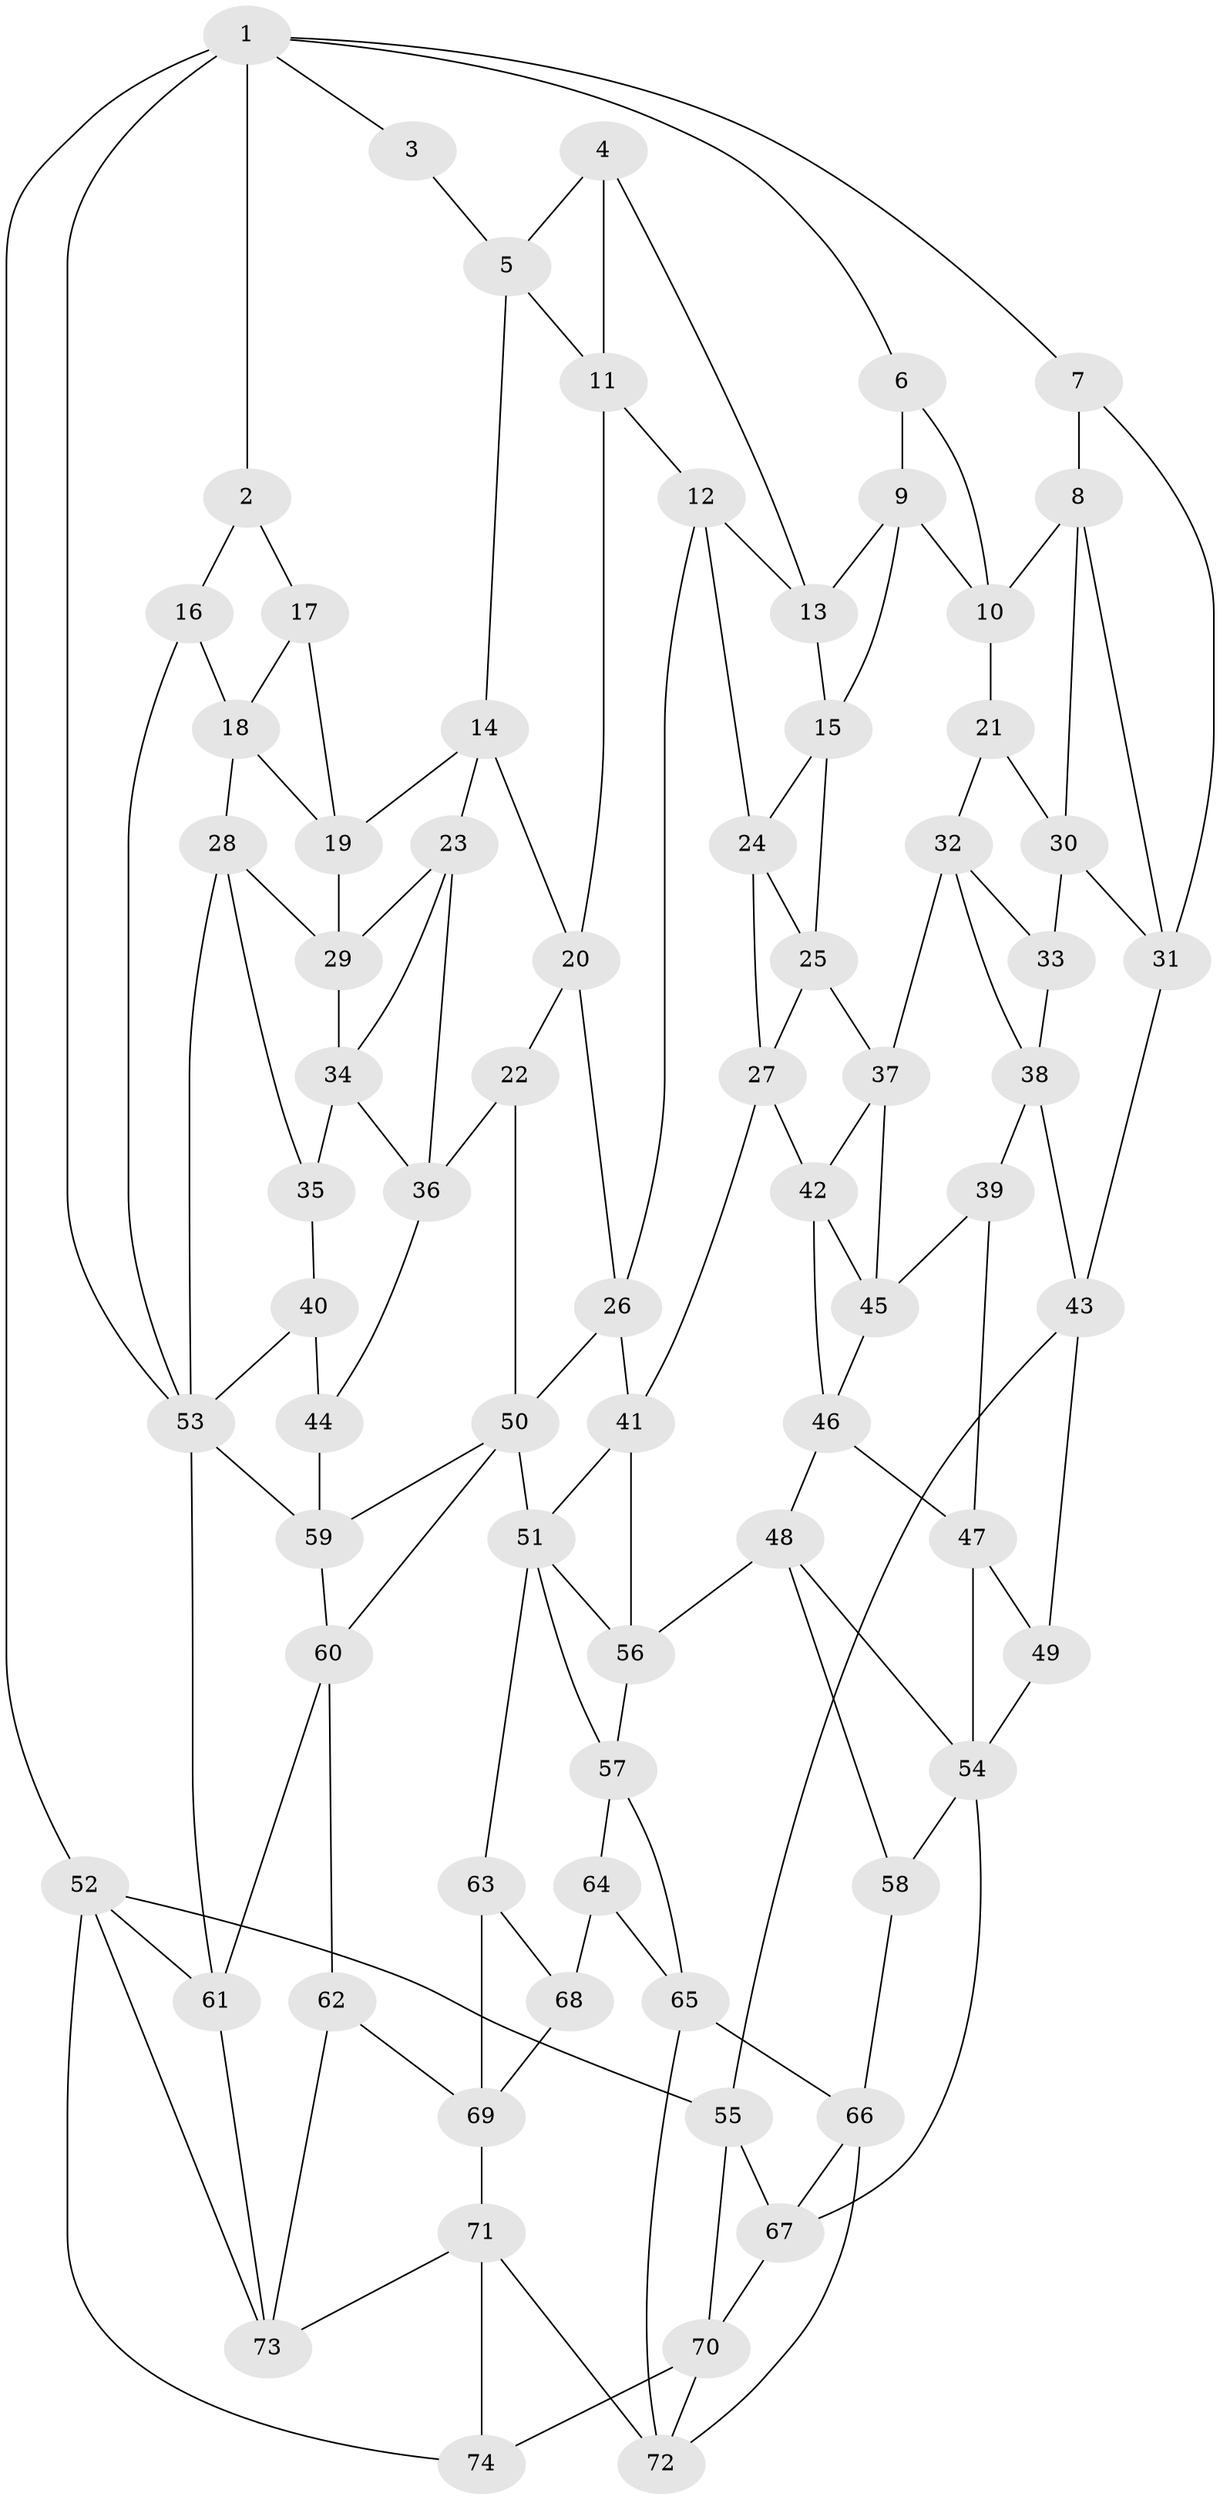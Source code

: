 // original degree distribution, {3: 0.04054054054054054, 6: 0.23648648648648649, 4: 0.19594594594594594, 5: 0.527027027027027}
// Generated by graph-tools (version 1.1) at 2025/27/03/09/25 03:27:12]
// undirected, 74 vertices, 141 edges
graph export_dot {
graph [start="1"]
  node [color=gray90,style=filled];
  1;
  2;
  3;
  4;
  5;
  6;
  7;
  8;
  9;
  10;
  11;
  12;
  13;
  14;
  15;
  16;
  17;
  18;
  19;
  20;
  21;
  22;
  23;
  24;
  25;
  26;
  27;
  28;
  29;
  30;
  31;
  32;
  33;
  34;
  35;
  36;
  37;
  38;
  39;
  40;
  41;
  42;
  43;
  44;
  45;
  46;
  47;
  48;
  49;
  50;
  51;
  52;
  53;
  54;
  55;
  56;
  57;
  58;
  59;
  60;
  61;
  62;
  63;
  64;
  65;
  66;
  67;
  68;
  69;
  70;
  71;
  72;
  73;
  74;
  1 -- 2 [weight=1.0];
  1 -- 3 [weight=1.0];
  1 -- 6 [weight=1.0];
  1 -- 7 [weight=1.0];
  1 -- 52 [weight=2.0];
  1 -- 53 [weight=1.0];
  2 -- 16 [weight=1.0];
  2 -- 17 [weight=1.0];
  3 -- 5 [weight=1.0];
  4 -- 5 [weight=1.0];
  4 -- 11 [weight=1.0];
  4 -- 13 [weight=1.0];
  5 -- 11 [weight=1.0];
  5 -- 14 [weight=1.0];
  6 -- 9 [weight=1.0];
  6 -- 10 [weight=1.0];
  7 -- 8 [weight=1.0];
  7 -- 31 [weight=1.0];
  8 -- 10 [weight=1.0];
  8 -- 30 [weight=1.0];
  8 -- 31 [weight=1.0];
  9 -- 10 [weight=1.0];
  9 -- 13 [weight=1.0];
  9 -- 15 [weight=1.0];
  10 -- 21 [weight=1.0];
  11 -- 12 [weight=1.0];
  11 -- 20 [weight=1.0];
  12 -- 13 [weight=1.0];
  12 -- 24 [weight=1.0];
  12 -- 26 [weight=1.0];
  13 -- 15 [weight=1.0];
  14 -- 19 [weight=1.0];
  14 -- 20 [weight=1.0];
  14 -- 23 [weight=1.0];
  15 -- 24 [weight=1.0];
  15 -- 25 [weight=1.0];
  16 -- 18 [weight=1.0];
  16 -- 53 [weight=1.0];
  17 -- 18 [weight=1.0];
  17 -- 19 [weight=1.0];
  18 -- 19 [weight=1.0];
  18 -- 28 [weight=1.0];
  19 -- 29 [weight=1.0];
  20 -- 22 [weight=1.0];
  20 -- 26 [weight=1.0];
  21 -- 30 [weight=1.0];
  21 -- 32 [weight=1.0];
  22 -- 36 [weight=1.0];
  22 -- 50 [weight=1.0];
  23 -- 29 [weight=1.0];
  23 -- 34 [weight=1.0];
  23 -- 36 [weight=1.0];
  24 -- 25 [weight=1.0];
  24 -- 27 [weight=1.0];
  25 -- 27 [weight=1.0];
  25 -- 37 [weight=1.0];
  26 -- 41 [weight=1.0];
  26 -- 50 [weight=1.0];
  27 -- 41 [weight=1.0];
  27 -- 42 [weight=1.0];
  28 -- 29 [weight=1.0];
  28 -- 35 [weight=1.0];
  28 -- 53 [weight=1.0];
  29 -- 34 [weight=1.0];
  30 -- 31 [weight=1.0];
  30 -- 33 [weight=1.0];
  31 -- 43 [weight=1.0];
  32 -- 33 [weight=1.0];
  32 -- 37 [weight=1.0];
  32 -- 38 [weight=1.0];
  33 -- 38 [weight=1.0];
  34 -- 35 [weight=1.0];
  34 -- 36 [weight=1.0];
  35 -- 40 [weight=1.0];
  36 -- 44 [weight=1.0];
  37 -- 42 [weight=1.0];
  37 -- 45 [weight=1.0];
  38 -- 39 [weight=1.0];
  38 -- 43 [weight=1.0];
  39 -- 45 [weight=1.0];
  39 -- 47 [weight=1.0];
  40 -- 44 [weight=2.0];
  40 -- 53 [weight=1.0];
  41 -- 51 [weight=1.0];
  41 -- 56 [weight=1.0];
  42 -- 45 [weight=1.0];
  42 -- 46 [weight=1.0];
  43 -- 49 [weight=1.0];
  43 -- 55 [weight=1.0];
  44 -- 59 [weight=1.0];
  45 -- 46 [weight=1.0];
  46 -- 47 [weight=1.0];
  46 -- 48 [weight=1.0];
  47 -- 49 [weight=1.0];
  47 -- 54 [weight=1.0];
  48 -- 54 [weight=1.0];
  48 -- 56 [weight=1.0];
  48 -- 58 [weight=1.0];
  49 -- 54 [weight=2.0];
  50 -- 51 [weight=2.0];
  50 -- 59 [weight=1.0];
  50 -- 60 [weight=1.0];
  51 -- 56 [weight=1.0];
  51 -- 57 [weight=1.0];
  51 -- 63 [weight=1.0];
  52 -- 55 [weight=1.0];
  52 -- 61 [weight=1.0];
  52 -- 73 [weight=1.0];
  52 -- 74 [weight=1.0];
  53 -- 59 [weight=1.0];
  53 -- 61 [weight=1.0];
  54 -- 58 [weight=1.0];
  54 -- 67 [weight=1.0];
  55 -- 67 [weight=1.0];
  55 -- 70 [weight=1.0];
  56 -- 57 [weight=1.0];
  57 -- 64 [weight=1.0];
  57 -- 65 [weight=1.0];
  58 -- 66 [weight=1.0];
  59 -- 60 [weight=1.0];
  60 -- 61 [weight=1.0];
  60 -- 62 [weight=1.0];
  61 -- 73 [weight=1.0];
  62 -- 69 [weight=1.0];
  62 -- 73 [weight=1.0];
  63 -- 68 [weight=1.0];
  63 -- 69 [weight=1.0];
  64 -- 65 [weight=1.0];
  64 -- 68 [weight=2.0];
  65 -- 66 [weight=1.0];
  65 -- 72 [weight=1.0];
  66 -- 67 [weight=1.0];
  66 -- 72 [weight=1.0];
  67 -- 70 [weight=1.0];
  68 -- 69 [weight=1.0];
  69 -- 71 [weight=1.0];
  70 -- 72 [weight=1.0];
  70 -- 74 [weight=1.0];
  71 -- 72 [weight=1.0];
  71 -- 73 [weight=1.0];
  71 -- 74 [weight=1.0];
}
